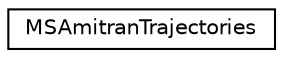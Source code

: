 digraph "Graphical Class Hierarchy"
{
  edge [fontname="Helvetica",fontsize="10",labelfontname="Helvetica",labelfontsize="10"];
  node [fontname="Helvetica",fontsize="10",shape=record];
  rankdir="LR";
  Node0 [label="MSAmitranTrajectories",height=0.2,width=0.4,color="black", fillcolor="white", style="filled",URL="$d2/ded/class_m_s_amitran_trajectories.html",tooltip="Realises dumping the complete network state. "];
}

